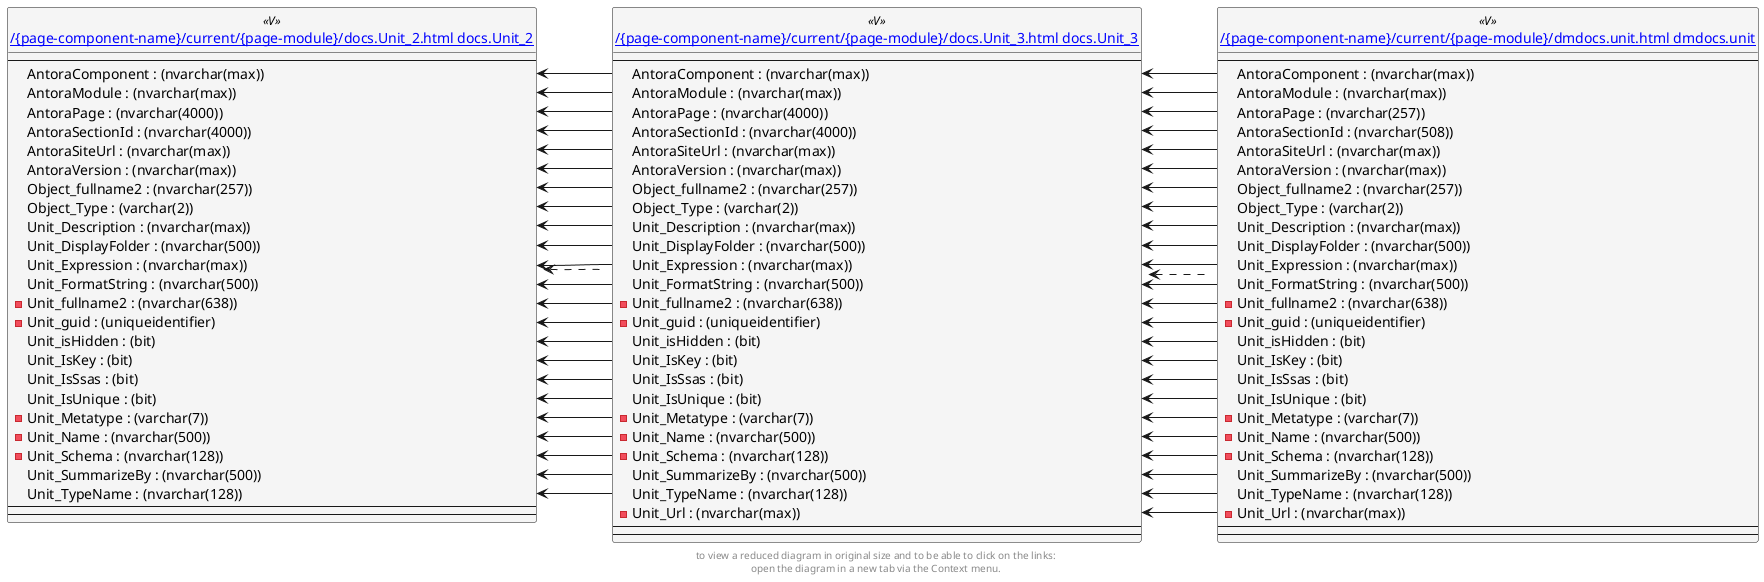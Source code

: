 @startuml
left to right direction
'top to bottom direction
hide circle
'avoide "." issues:
set namespaceSeparator none


skinparam class {
  BackgroundColor White
  BackgroundColor<<FN>> Yellow
  BackgroundColor<<FS>> Yellow
  BackgroundColor<<FT>> LightGray
  BackgroundColor<<IF>> Yellow
  BackgroundColor<<IS>> Yellow
  BackgroundColor<<P>> Aqua
  BackgroundColor<<PC>> Aqua
  BackgroundColor<<SN>> Yellow
  BackgroundColor<<SO>> SlateBlue
  BackgroundColor<<TF>> LightGray
  BackgroundColor<<TR>> Tomato
  BackgroundColor<<U>> White
  BackgroundColor<<V>> WhiteSmoke
  BackgroundColor<<X>> Aqua
}


entity "[[{site-url}/{page-component-name}/current/{page-module}/dmdocs.unit.html dmdocs.unit]]" as dmdocs.unit << V >> {
  --
  AntoraComponent : (nvarchar(max))
  AntoraModule : (nvarchar(max))
  AntoraPage : (nvarchar(257))
  AntoraSectionId : (nvarchar(508))
  AntoraSiteUrl : (nvarchar(max))
  AntoraVersion : (nvarchar(max))
  Object_fullname2 : (nvarchar(257))
  Object_Type : (varchar(2))
  Unit_Description : (nvarchar(max))
  Unit_DisplayFolder : (nvarchar(500))
  Unit_Expression : (nvarchar(max))
  Unit_FormatString : (nvarchar(500))
  - Unit_fullname2 : (nvarchar(638))
  - Unit_guid : (uniqueidentifier)
  Unit_isHidden : (bit)
  Unit_IsKey : (bit)
  Unit_IsSsas : (bit)
  Unit_IsUnique : (bit)
  - Unit_Metatype : (varchar(7))
  - Unit_Name : (nvarchar(500))
  - Unit_Schema : (nvarchar(128))
  Unit_SummarizeBy : (nvarchar(500))
  Unit_TypeName : (nvarchar(128))
  - Unit_Url : (nvarchar(max))
  --
  --
}

entity "[[{site-url}/{page-component-name}/current/{page-module}/docs.Unit_2.html docs.Unit_2]]" as docs.Unit_2 << V >> {
  --
  AntoraComponent : (nvarchar(max))
  AntoraModule : (nvarchar(max))
  AntoraPage : (nvarchar(4000))
  AntoraSectionId : (nvarchar(4000))
  AntoraSiteUrl : (nvarchar(max))
  AntoraVersion : (nvarchar(max))
  Object_fullname2 : (nvarchar(257))
  Object_Type : (varchar(2))
  Unit_Description : (nvarchar(max))
  Unit_DisplayFolder : (nvarchar(500))
  Unit_Expression : (nvarchar(max))
  Unit_FormatString : (nvarchar(500))
  - Unit_fullname2 : (nvarchar(638))
  - Unit_guid : (uniqueidentifier)
  Unit_isHidden : (bit)
  Unit_IsKey : (bit)
  Unit_IsSsas : (bit)
  Unit_IsUnique : (bit)
  - Unit_Metatype : (varchar(7))
  - Unit_Name : (nvarchar(500))
  - Unit_Schema : (nvarchar(128))
  Unit_SummarizeBy : (nvarchar(500))
  Unit_TypeName : (nvarchar(128))
  --
  --
}

entity "[[{site-url}/{page-component-name}/current/{page-module}/docs.Unit_3.html docs.Unit_3]]" as docs.Unit_3 << V >> {
  --
  AntoraComponent : (nvarchar(max))
  AntoraModule : (nvarchar(max))
  AntoraPage : (nvarchar(4000))
  AntoraSectionId : (nvarchar(4000))
  AntoraSiteUrl : (nvarchar(max))
  AntoraVersion : (nvarchar(max))
  Object_fullname2 : (nvarchar(257))
  Object_Type : (varchar(2))
  Unit_Description : (nvarchar(max))
  Unit_DisplayFolder : (nvarchar(500))
  Unit_Expression : (nvarchar(max))
  Unit_FormatString : (nvarchar(500))
  - Unit_fullname2 : (nvarchar(638))
  - Unit_guid : (uniqueidentifier)
  Unit_isHidden : (bit)
  Unit_IsKey : (bit)
  Unit_IsSsas : (bit)
  Unit_IsUnique : (bit)
  - Unit_Metatype : (varchar(7))
  - Unit_Name : (nvarchar(500))
  - Unit_Schema : (nvarchar(128))
  Unit_SummarizeBy : (nvarchar(500))
  Unit_TypeName : (nvarchar(128))
  - Unit_Url : (nvarchar(max))
  --
  --
}

docs.Unit_2 <.. docs.Unit_3
docs.Unit_3 <.. dmdocs.unit
docs.Unit_2::AntoraComponent <-- docs.Unit_3::AntoraComponent
docs.Unit_2::AntoraModule <-- docs.Unit_3::AntoraModule
docs.Unit_2::AntoraPage <-- docs.Unit_3::AntoraPage
docs.Unit_2::AntoraSectionId <-- docs.Unit_3::AntoraSectionId
docs.Unit_2::AntoraSiteUrl <-- docs.Unit_3::AntoraSiteUrl
docs.Unit_2::AntoraVersion <-- docs.Unit_3::AntoraVersion
docs.Unit_2::Object_fullname2 <-- docs.Unit_3::Object_fullname2
docs.Unit_2::Object_Type <-- docs.Unit_3::Object_Type
docs.Unit_2::Unit_Description <-- docs.Unit_3::Unit_Description
docs.Unit_2::Unit_DisplayFolder <-- docs.Unit_3::Unit_DisplayFolder
docs.Unit_2::Unit_Expression <-- docs.Unit_3::Unit_Expression
docs.Unit_2::Unit_FormatString <-- docs.Unit_3::Unit_FormatString
docs.Unit_2::Unit_fullname2 <-- docs.Unit_3::Unit_fullname2
docs.Unit_2::Unit_guid <-- docs.Unit_3::Unit_guid
docs.Unit_2::Unit_isHidden <-- docs.Unit_3::Unit_isHidden
docs.Unit_2::Unit_IsKey <-- docs.Unit_3::Unit_IsKey
docs.Unit_2::Unit_IsSsas <-- docs.Unit_3::Unit_IsSsas
docs.Unit_2::Unit_IsUnique <-- docs.Unit_3::Unit_IsUnique
docs.Unit_2::Unit_Metatype <-- docs.Unit_3::Unit_Metatype
docs.Unit_2::Unit_Name <-- docs.Unit_3::Unit_Name
docs.Unit_2::Unit_Schema <-- docs.Unit_3::Unit_Schema
docs.Unit_2::Unit_SummarizeBy <-- docs.Unit_3::Unit_SummarizeBy
docs.Unit_2::Unit_TypeName <-- docs.Unit_3::Unit_TypeName
docs.Unit_3::AntoraComponent <-- dmdocs.unit::AntoraComponent
docs.Unit_3::AntoraModule <-- dmdocs.unit::AntoraModule
docs.Unit_3::AntoraPage <-- dmdocs.unit::AntoraPage
docs.Unit_3::AntoraSectionId <-- dmdocs.unit::AntoraSectionId
docs.Unit_3::AntoraSiteUrl <-- dmdocs.unit::AntoraSiteUrl
docs.Unit_3::AntoraVersion <-- dmdocs.unit::AntoraVersion
docs.Unit_3::Object_fullname2 <-- dmdocs.unit::Object_fullname2
docs.Unit_3::Object_Type <-- dmdocs.unit::Object_Type
docs.Unit_3::Unit_Description <-- dmdocs.unit::Unit_Description
docs.Unit_3::Unit_DisplayFolder <-- dmdocs.unit::Unit_DisplayFolder
docs.Unit_3::Unit_Expression <-- dmdocs.unit::Unit_Expression
docs.Unit_3::Unit_FormatString <-- dmdocs.unit::Unit_FormatString
docs.Unit_3::Unit_fullname2 <-- dmdocs.unit::Unit_fullname2
docs.Unit_3::Unit_guid <-- dmdocs.unit::Unit_guid
docs.Unit_3::Unit_isHidden <-- dmdocs.unit::Unit_isHidden
docs.Unit_3::Unit_IsKey <-- dmdocs.unit::Unit_IsKey
docs.Unit_3::Unit_IsSsas <-- dmdocs.unit::Unit_IsSsas
docs.Unit_3::Unit_IsUnique <-- dmdocs.unit::Unit_IsUnique
docs.Unit_3::Unit_Metatype <-- dmdocs.unit::Unit_Metatype
docs.Unit_3::Unit_Name <-- dmdocs.unit::Unit_Name
docs.Unit_3::Unit_Schema <-- dmdocs.unit::Unit_Schema
docs.Unit_3::Unit_SummarizeBy <-- dmdocs.unit::Unit_SummarizeBy
docs.Unit_3::Unit_TypeName <-- dmdocs.unit::Unit_TypeName
docs.Unit_3::Unit_Url <-- dmdocs.unit::Unit_Url
footer
to view a reduced diagram in original size and to be able to click on the links:
open the diagram in a new tab via the Context menu.
end footer

@enduml

